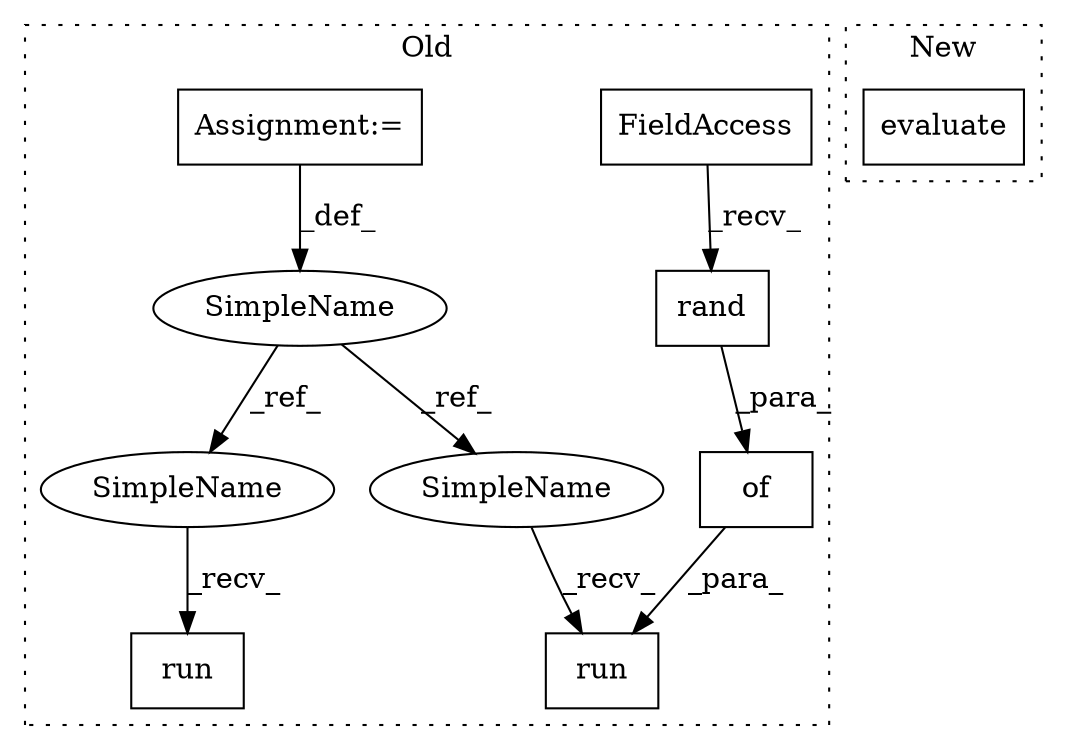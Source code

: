 digraph G {
subgraph cluster0 {
1 [label="rand" a="32" s="7019,7055" l="5,1" shape="box"];
3 [label="FieldAccess" a="22" s="7006" l="12" shape="box"];
4 [label="run" a="32" s="7196,7247" l="4,1" shape="box"];
5 [label="of" a="32" s="7226,7246" l="3,1" shape="box"];
6 [label="Assignment:=" a="7" s="7157" l="4" shape="box"];
7 [label="run" a="32" s="7174,7182" l="4,1" shape="box"];
8 [label="SimpleName" a="42" s="7157" l="4" shape="ellipse"];
9 [label="SimpleName" a="42" s="7169" l="4" shape="ellipse"];
10 [label="SimpleName" a="42" s="7191" l="4" shape="ellipse"];
label = "Old";
style="dotted";
}
subgraph cluster1 {
2 [label="evaluate" a="32" s="7291,7321" l="9,1" shape="box"];
label = "New";
style="dotted";
}
1 -> 5 [label="_para_"];
3 -> 1 [label="_recv_"];
5 -> 4 [label="_para_"];
6 -> 8 [label="_def_"];
8 -> 10 [label="_ref_"];
8 -> 9 [label="_ref_"];
9 -> 7 [label="_recv_"];
10 -> 4 [label="_recv_"];
}